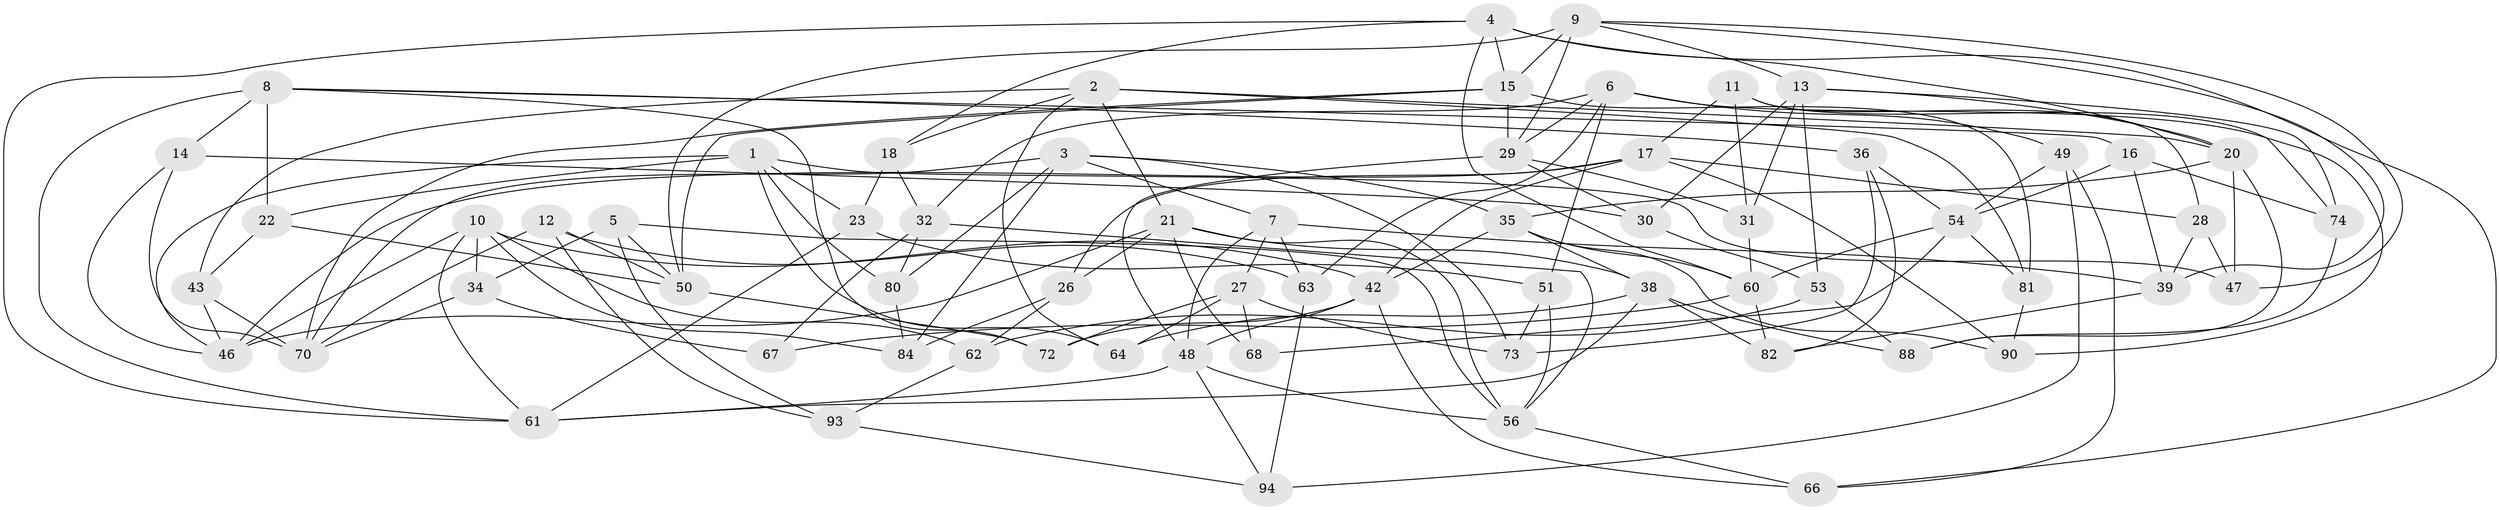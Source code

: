 // Generated by graph-tools (version 1.1) at 2025/52/02/27/25 19:52:30]
// undirected, 65 vertices, 156 edges
graph export_dot {
graph [start="1"]
  node [color=gray90,style=filled];
  1 [super="+40"];
  2 [super="+76"];
  3 [super="+24"];
  4 [super="+19"];
  5;
  6 [super="+33"];
  7 [super="+25"];
  8 [super="+75"];
  9 [super="+44"];
  10 [super="+58"];
  11;
  12;
  13 [super="+86"];
  14;
  15 [super="+55"];
  16;
  17 [super="+77"];
  18;
  20 [super="+92"];
  21 [super="+91"];
  22;
  23;
  26;
  27 [super="+41"];
  28;
  29 [super="+89"];
  30;
  31;
  32 [super="+37"];
  34;
  35 [super="+45"];
  36;
  38 [super="+78"];
  39 [super="+71"];
  42 [super="+52"];
  43;
  46 [super="+59"];
  47;
  48 [super="+57"];
  49;
  50 [super="+83"];
  51;
  53;
  54 [super="+85"];
  56 [super="+87"];
  60 [super="+65"];
  61 [super="+69"];
  62;
  63;
  64;
  66;
  67;
  68;
  70 [super="+79"];
  72;
  73;
  74;
  80;
  81;
  82;
  84;
  88;
  90;
  93;
  94;
  1 -- 47;
  1 -- 64;
  1 -- 80;
  1 -- 46;
  1 -- 22;
  1 -- 23;
  2 -- 18;
  2 -- 81;
  2 -- 21;
  2 -- 64;
  2 -- 43;
  2 -- 20;
  3 -- 80;
  3 -- 84;
  3 -- 73;
  3 -- 7;
  3 -- 35;
  3 -- 70;
  4 -- 60;
  4 -- 18;
  4 -- 20;
  4 -- 66;
  4 -- 61;
  4 -- 15;
  5 -- 93;
  5 -- 34;
  5 -- 56;
  5 -- 50;
  6 -- 32;
  6 -- 51;
  6 -- 29;
  6 -- 49;
  6 -- 90;
  6 -- 63;
  7 -- 63;
  7 -- 39 [weight=2];
  7 -- 48;
  7 -- 27;
  8 -- 14;
  8 -- 72;
  8 -- 16;
  8 -- 36;
  8 -- 22;
  8 -- 61;
  9 -- 47;
  9 -- 39;
  9 -- 29;
  9 -- 13;
  9 -- 15;
  9 -- 50;
  10 -- 46;
  10 -- 34;
  10 -- 84;
  10 -- 61;
  10 -- 62;
  10 -- 42;
  11 -- 31;
  11 -- 28;
  11 -- 74;
  11 -- 17;
  12 -- 63;
  12 -- 50;
  12 -- 93;
  12 -- 70;
  13 -- 30;
  13 -- 53;
  13 -- 31;
  13 -- 74;
  13 -- 20;
  14 -- 70;
  14 -- 30;
  14 -- 46;
  15 -- 81;
  15 -- 70;
  15 -- 29;
  15 -- 50;
  16 -- 74;
  16 -- 54;
  16 -- 39;
  17 -- 28;
  17 -- 26;
  17 -- 90;
  17 -- 46;
  17 -- 42;
  18 -- 23;
  18 -- 32;
  20 -- 88;
  20 -- 47;
  20 -- 35;
  21 -- 68;
  21 -- 56;
  21 -- 26;
  21 -- 38;
  21 -- 46;
  22 -- 43;
  22 -- 50;
  23 -- 51;
  23 -- 61;
  26 -- 62;
  26 -- 84;
  27 -- 73;
  27 -- 68 [weight=2];
  27 -- 64;
  27 -- 72;
  28 -- 47;
  28 -- 39;
  29 -- 31;
  29 -- 48;
  29 -- 30;
  30 -- 53;
  31 -- 60;
  32 -- 67 [weight=2];
  32 -- 80;
  32 -- 56;
  34 -- 67;
  34 -- 70;
  35 -- 42;
  35 -- 90;
  35 -- 38;
  35 -- 60;
  36 -- 73;
  36 -- 82;
  36 -- 54;
  38 -- 61;
  38 -- 64;
  38 -- 88;
  38 -- 82;
  39 -- 82;
  42 -- 66;
  42 -- 48;
  42 -- 72;
  43 -- 70;
  43 -- 46;
  48 -- 94;
  48 -- 56;
  48 -- 61;
  49 -- 66;
  49 -- 94;
  49 -- 54;
  50 -- 72;
  51 -- 73;
  51 -- 56;
  53 -- 62;
  53 -- 88;
  54 -- 60;
  54 -- 81;
  54 -- 68;
  56 -- 66;
  60 -- 82;
  60 -- 67;
  62 -- 93;
  63 -- 94;
  74 -- 88;
  80 -- 84;
  81 -- 90;
  93 -- 94;
}
